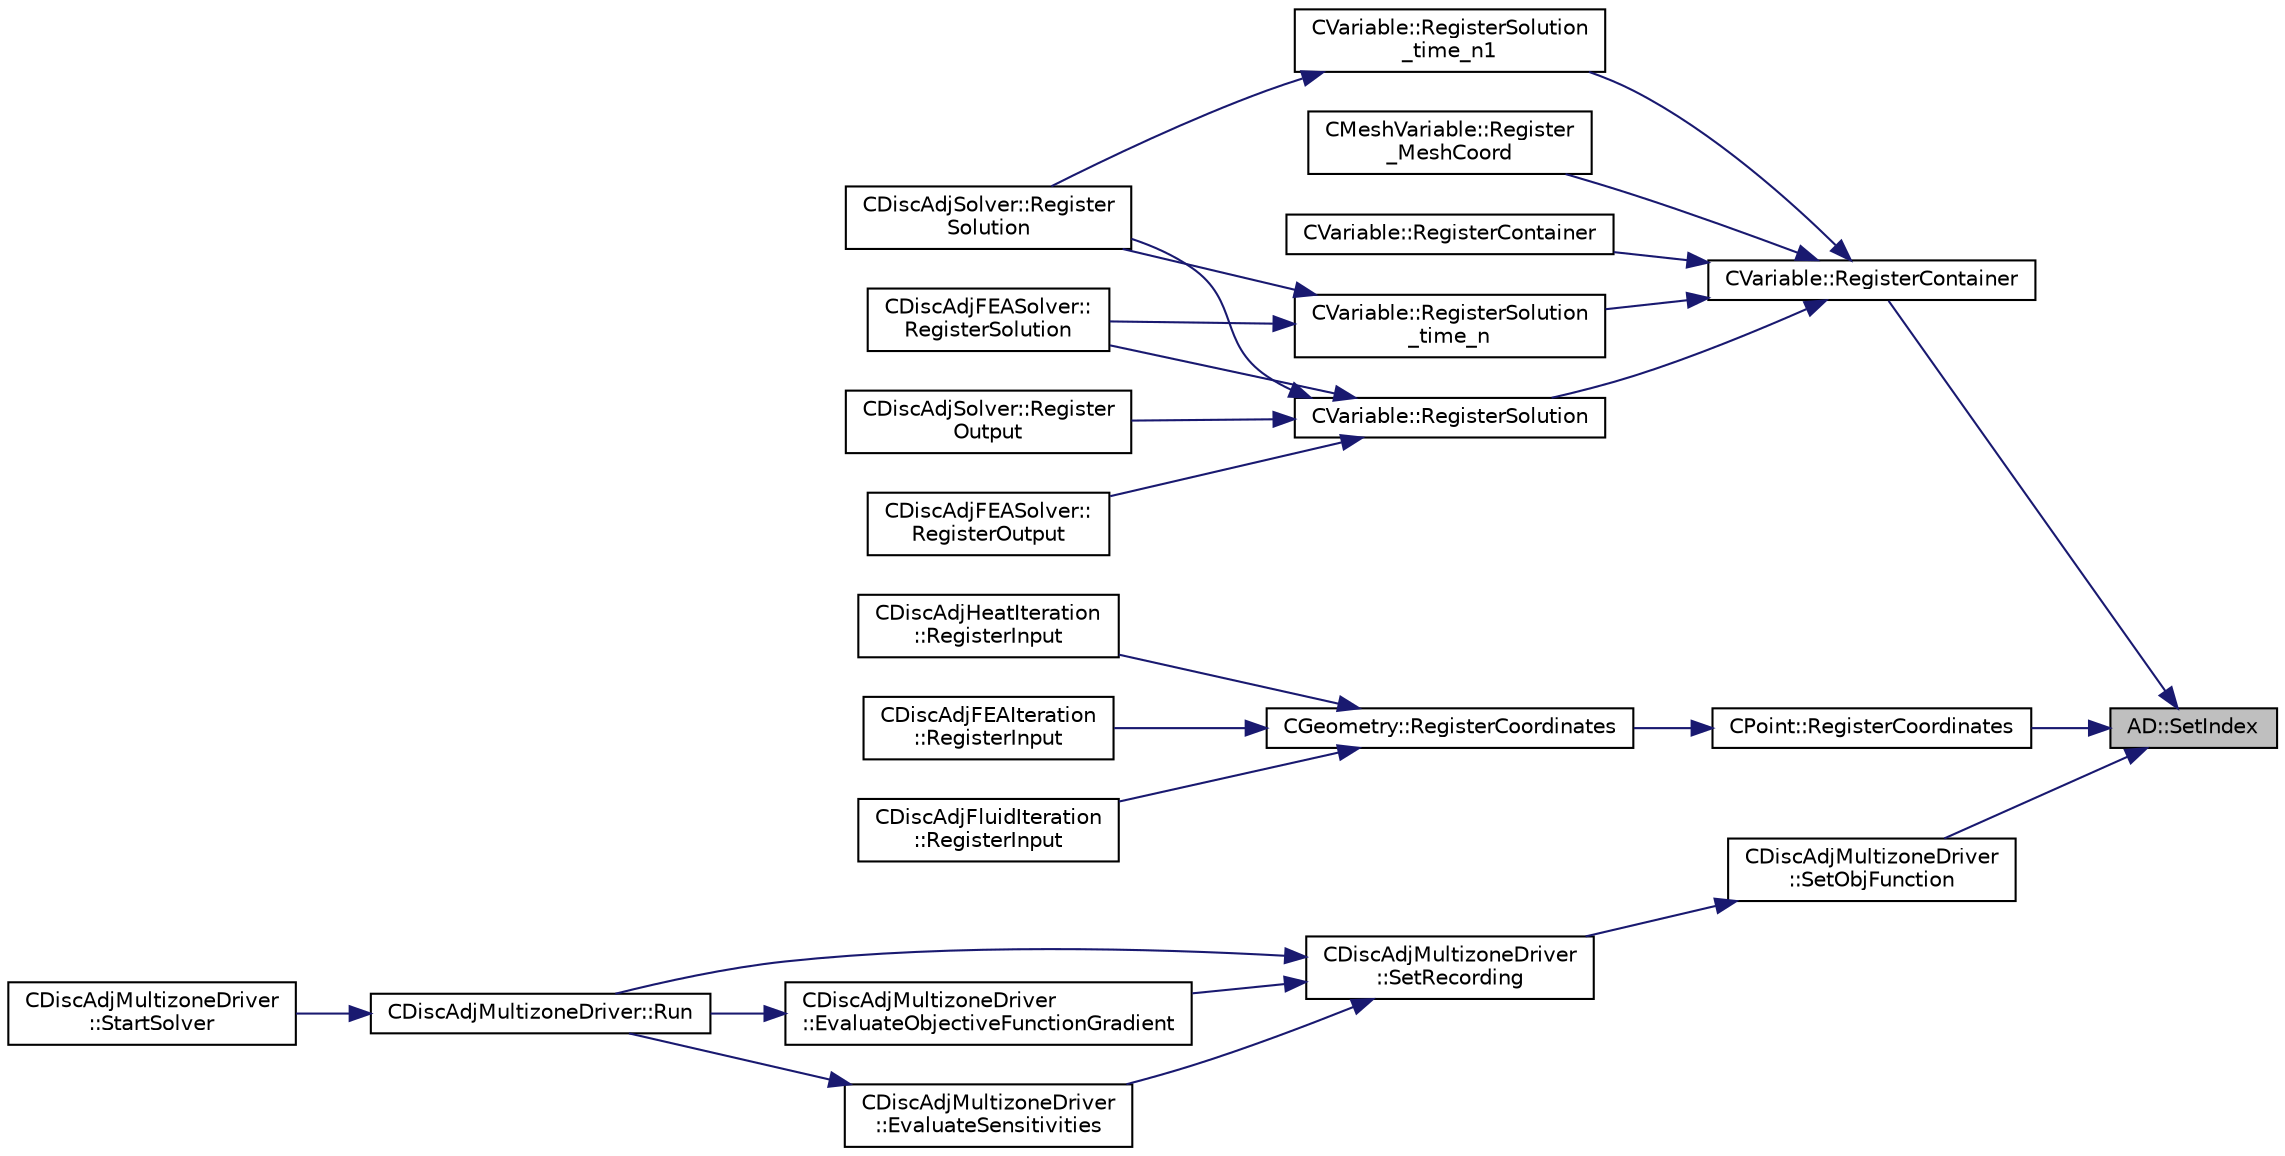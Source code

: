 digraph "AD::SetIndex"
{
 // LATEX_PDF_SIZE
  edge [fontname="Helvetica",fontsize="10",labelfontname="Helvetica",labelfontsize="10"];
  node [fontname="Helvetica",fontsize="10",shape=record];
  rankdir="RL";
  Node1 [label="AD::SetIndex",height=0.2,width=0.4,color="black", fillcolor="grey75", style="filled", fontcolor="black",tooltip="Evaluates and saves gradient data from a variable."];
  Node1 -> Node2 [dir="back",color="midnightblue",fontsize="10",style="solid",fontname="Helvetica"];
  Node2 [label="CVariable::RegisterContainer",height=0.2,width=0.4,color="black", fillcolor="white", style="filled",URL="$classCVariable.html#af1541ca69d90ce4edb06d587b3295504",tooltip=" "];
  Node2 -> Node3 [dir="back",color="midnightblue",fontsize="10",style="solid",fontname="Helvetica"];
  Node3 [label="CMeshVariable::Register\l_MeshCoord",height=0.2,width=0.4,color="black", fillcolor="white", style="filled",URL="$classCMeshVariable.html#a320fadcc929e02dbd68af9496766cfb9",tooltip="Register the reference coordinates of the mesh."];
  Node2 -> Node4 [dir="back",color="midnightblue",fontsize="10",style="solid",fontname="Helvetica"];
  Node4 [label="CVariable::RegisterContainer",height=0.2,width=0.4,color="black", fillcolor="white", style="filled",URL="$classCVariable.html#ae468aa2df3c76d3d5233986d377685da",tooltip=" "];
  Node2 -> Node5 [dir="back",color="midnightblue",fontsize="10",style="solid",fontname="Helvetica"];
  Node5 [label="CVariable::RegisterSolution",height=0.2,width=0.4,color="black", fillcolor="white", style="filled",URL="$classCVariable.html#ac7c3250fb186e2e086faac63fa5b3f64",tooltip="Register the variables in the solution array as input/output variable."];
  Node5 -> Node6 [dir="back",color="midnightblue",fontsize="10",style="solid",fontname="Helvetica"];
  Node6 [label="CDiscAdjSolver::Register\lOutput",height=0.2,width=0.4,color="black", fillcolor="white", style="filled",URL="$classCDiscAdjSolver.html#ab6592e845c8a040daa892707b0ac57d6",tooltip="Performs the preprocessing of the adjoint AD-based solver. Registers all necessary variables that are..."];
  Node5 -> Node7 [dir="back",color="midnightblue",fontsize="10",style="solid",fontname="Helvetica"];
  Node7 [label="CDiscAdjFEASolver::\lRegisterOutput",height=0.2,width=0.4,color="black", fillcolor="white", style="filled",URL="$classCDiscAdjFEASolver.html#a0491576fb4124a76ed2e33fcd30a36c4",tooltip="Performs the preprocessing of the adjoint AD-based solver. Registers all necessary variables that are..."];
  Node5 -> Node8 [dir="back",color="midnightblue",fontsize="10",style="solid",fontname="Helvetica"];
  Node8 [label="CDiscAdjSolver::Register\lSolution",height=0.2,width=0.4,color="black", fillcolor="white", style="filled",URL="$classCDiscAdjSolver.html#a00f168c587fac0143133047806825b72",tooltip="Performs the preprocessing of the adjoint AD-based solver. Registers all necessary variables on the t..."];
  Node5 -> Node9 [dir="back",color="midnightblue",fontsize="10",style="solid",fontname="Helvetica"];
  Node9 [label="CDiscAdjFEASolver::\lRegisterSolution",height=0.2,width=0.4,color="black", fillcolor="white", style="filled",URL="$classCDiscAdjFEASolver.html#a0303d2bff985ee50e087153a6f5d4b15",tooltip="Performs the preprocessing of the adjoint AD-based solver. Registers all necessary variables on the t..."];
  Node2 -> Node10 [dir="back",color="midnightblue",fontsize="10",style="solid",fontname="Helvetica"];
  Node10 [label="CVariable::RegisterSolution\l_time_n",height=0.2,width=0.4,color="black", fillcolor="white", style="filled",URL="$classCVariable.html#ac113d63fcfab8acd136a51fb7552b989",tooltip="Register the variables in the solution_time_n array as input/output variable."];
  Node10 -> Node8 [dir="back",color="midnightblue",fontsize="10",style="solid",fontname="Helvetica"];
  Node10 -> Node9 [dir="back",color="midnightblue",fontsize="10",style="solid",fontname="Helvetica"];
  Node2 -> Node11 [dir="back",color="midnightblue",fontsize="10",style="solid",fontname="Helvetica"];
  Node11 [label="CVariable::RegisterSolution\l_time_n1",height=0.2,width=0.4,color="black", fillcolor="white", style="filled",URL="$classCVariable.html#a1f67634b4f4b258b6ec0870e64850302",tooltip="Register the variables in the solution_time_n1 array as input/output variable."];
  Node11 -> Node8 [dir="back",color="midnightblue",fontsize="10",style="solid",fontname="Helvetica"];
  Node1 -> Node12 [dir="back",color="midnightblue",fontsize="10",style="solid",fontname="Helvetica"];
  Node12 [label="CPoint::RegisterCoordinates",height=0.2,width=0.4,color="black", fillcolor="white", style="filled",URL="$classCPoint.html#a9a9a2f4e628fc64d1f709fea60fc119e",tooltip="Register coordinates of a point."];
  Node12 -> Node13 [dir="back",color="midnightblue",fontsize="10",style="solid",fontname="Helvetica"];
  Node13 [label="CGeometry::RegisterCoordinates",height=0.2,width=0.4,color="black", fillcolor="white", style="filled",URL="$classCGeometry.html#aad0d4c3828290ab6efd1104dec410ed3",tooltip="Register the coordinates of the mesh nodes."];
  Node13 -> Node14 [dir="back",color="midnightblue",fontsize="10",style="solid",fontname="Helvetica"];
  Node14 [label="CDiscAdjHeatIteration\l::RegisterInput",height=0.2,width=0.4,color="black", fillcolor="white", style="filled",URL="$classCDiscAdjHeatIteration.html#a3f0f535b4f5971bfbcf30fe4e9f3321a",tooltip="Registers all output variables of the fluid iteration."];
  Node13 -> Node15 [dir="back",color="midnightblue",fontsize="10",style="solid",fontname="Helvetica"];
  Node15 [label="CDiscAdjFEAIteration\l::RegisterInput",height=0.2,width=0.4,color="black", fillcolor="white", style="filled",URL="$classCDiscAdjFEAIteration.html#a86b48ba622181ee0a5927239f2945d80",tooltip="Registers all input variables of the FEM iteration."];
  Node13 -> Node16 [dir="back",color="midnightblue",fontsize="10",style="solid",fontname="Helvetica"];
  Node16 [label="CDiscAdjFluidIteration\l::RegisterInput",height=0.2,width=0.4,color="black", fillcolor="white", style="filled",URL="$classCDiscAdjFluidIteration.html#a659f2632eed46de10f6a8757dfab755c",tooltip="Registers all output variables of the fluid iteration."];
  Node1 -> Node17 [dir="back",color="midnightblue",fontsize="10",style="solid",fontname="Helvetica"];
  Node17 [label="CDiscAdjMultizoneDriver\l::SetObjFunction",height=0.2,width=0.4,color="black", fillcolor="white", style="filled",URL="$classCDiscAdjMultizoneDriver.html#aec588aee003e08d9bf7b93f54d4735fa",tooltip="Set the objective function."];
  Node17 -> Node18 [dir="back",color="midnightblue",fontsize="10",style="solid",fontname="Helvetica"];
  Node18 [label="CDiscAdjMultizoneDriver\l::SetRecording",height=0.2,width=0.4,color="black", fillcolor="white", style="filled",URL="$classCDiscAdjMultizoneDriver.html#a6858d2798084ac58973760b98cbc268d",tooltip="Record one iteration of the primal problem within each zone."];
  Node18 -> Node19 [dir="back",color="midnightblue",fontsize="10",style="solid",fontname="Helvetica"];
  Node19 [label="CDiscAdjMultizoneDriver\l::EvaluateObjectiveFunctionGradient",height=0.2,width=0.4,color="black", fillcolor="white", style="filled",URL="$classCDiscAdjMultizoneDriver.html#a7a644ee8fc2141f2083b91afd2cab856",tooltip="Evaluate the gradient of the objective function and add to \"External\"."];
  Node19 -> Node20 [dir="back",color="midnightblue",fontsize="10",style="solid",fontname="Helvetica"];
  Node20 [label="CDiscAdjMultizoneDriver::Run",height=0.2,width=0.4,color="black", fillcolor="white", style="filled",URL="$classCDiscAdjMultizoneDriver.html#af996aecdb6d20aa4fc81c9b67295abf5",tooltip="[Overload] Run an discrete adjoint update of all solvers within multiple zones."];
  Node20 -> Node21 [dir="back",color="midnightblue",fontsize="10",style="solid",fontname="Helvetica"];
  Node21 [label="CDiscAdjMultizoneDriver\l::StartSolver",height=0.2,width=0.4,color="black", fillcolor="white", style="filled",URL="$classCDiscAdjMultizoneDriver.html#a75de0a1a482ceeed4301a384f1515092",tooltip="[Overload] Launch the computation for discrete adjoint multizone problems."];
  Node18 -> Node22 [dir="back",color="midnightblue",fontsize="10",style="solid",fontname="Helvetica"];
  Node22 [label="CDiscAdjMultizoneDriver\l::EvaluateSensitivities",height=0.2,width=0.4,color="black", fillcolor="white", style="filled",URL="$classCDiscAdjMultizoneDriver.html#a9d998fae109427a1061069800ad931c3",tooltip="Evaluate sensitivites for the current adjoint solution and output files."];
  Node22 -> Node20 [dir="back",color="midnightblue",fontsize="10",style="solid",fontname="Helvetica"];
  Node18 -> Node20 [dir="back",color="midnightblue",fontsize="10",style="solid",fontname="Helvetica"];
}
